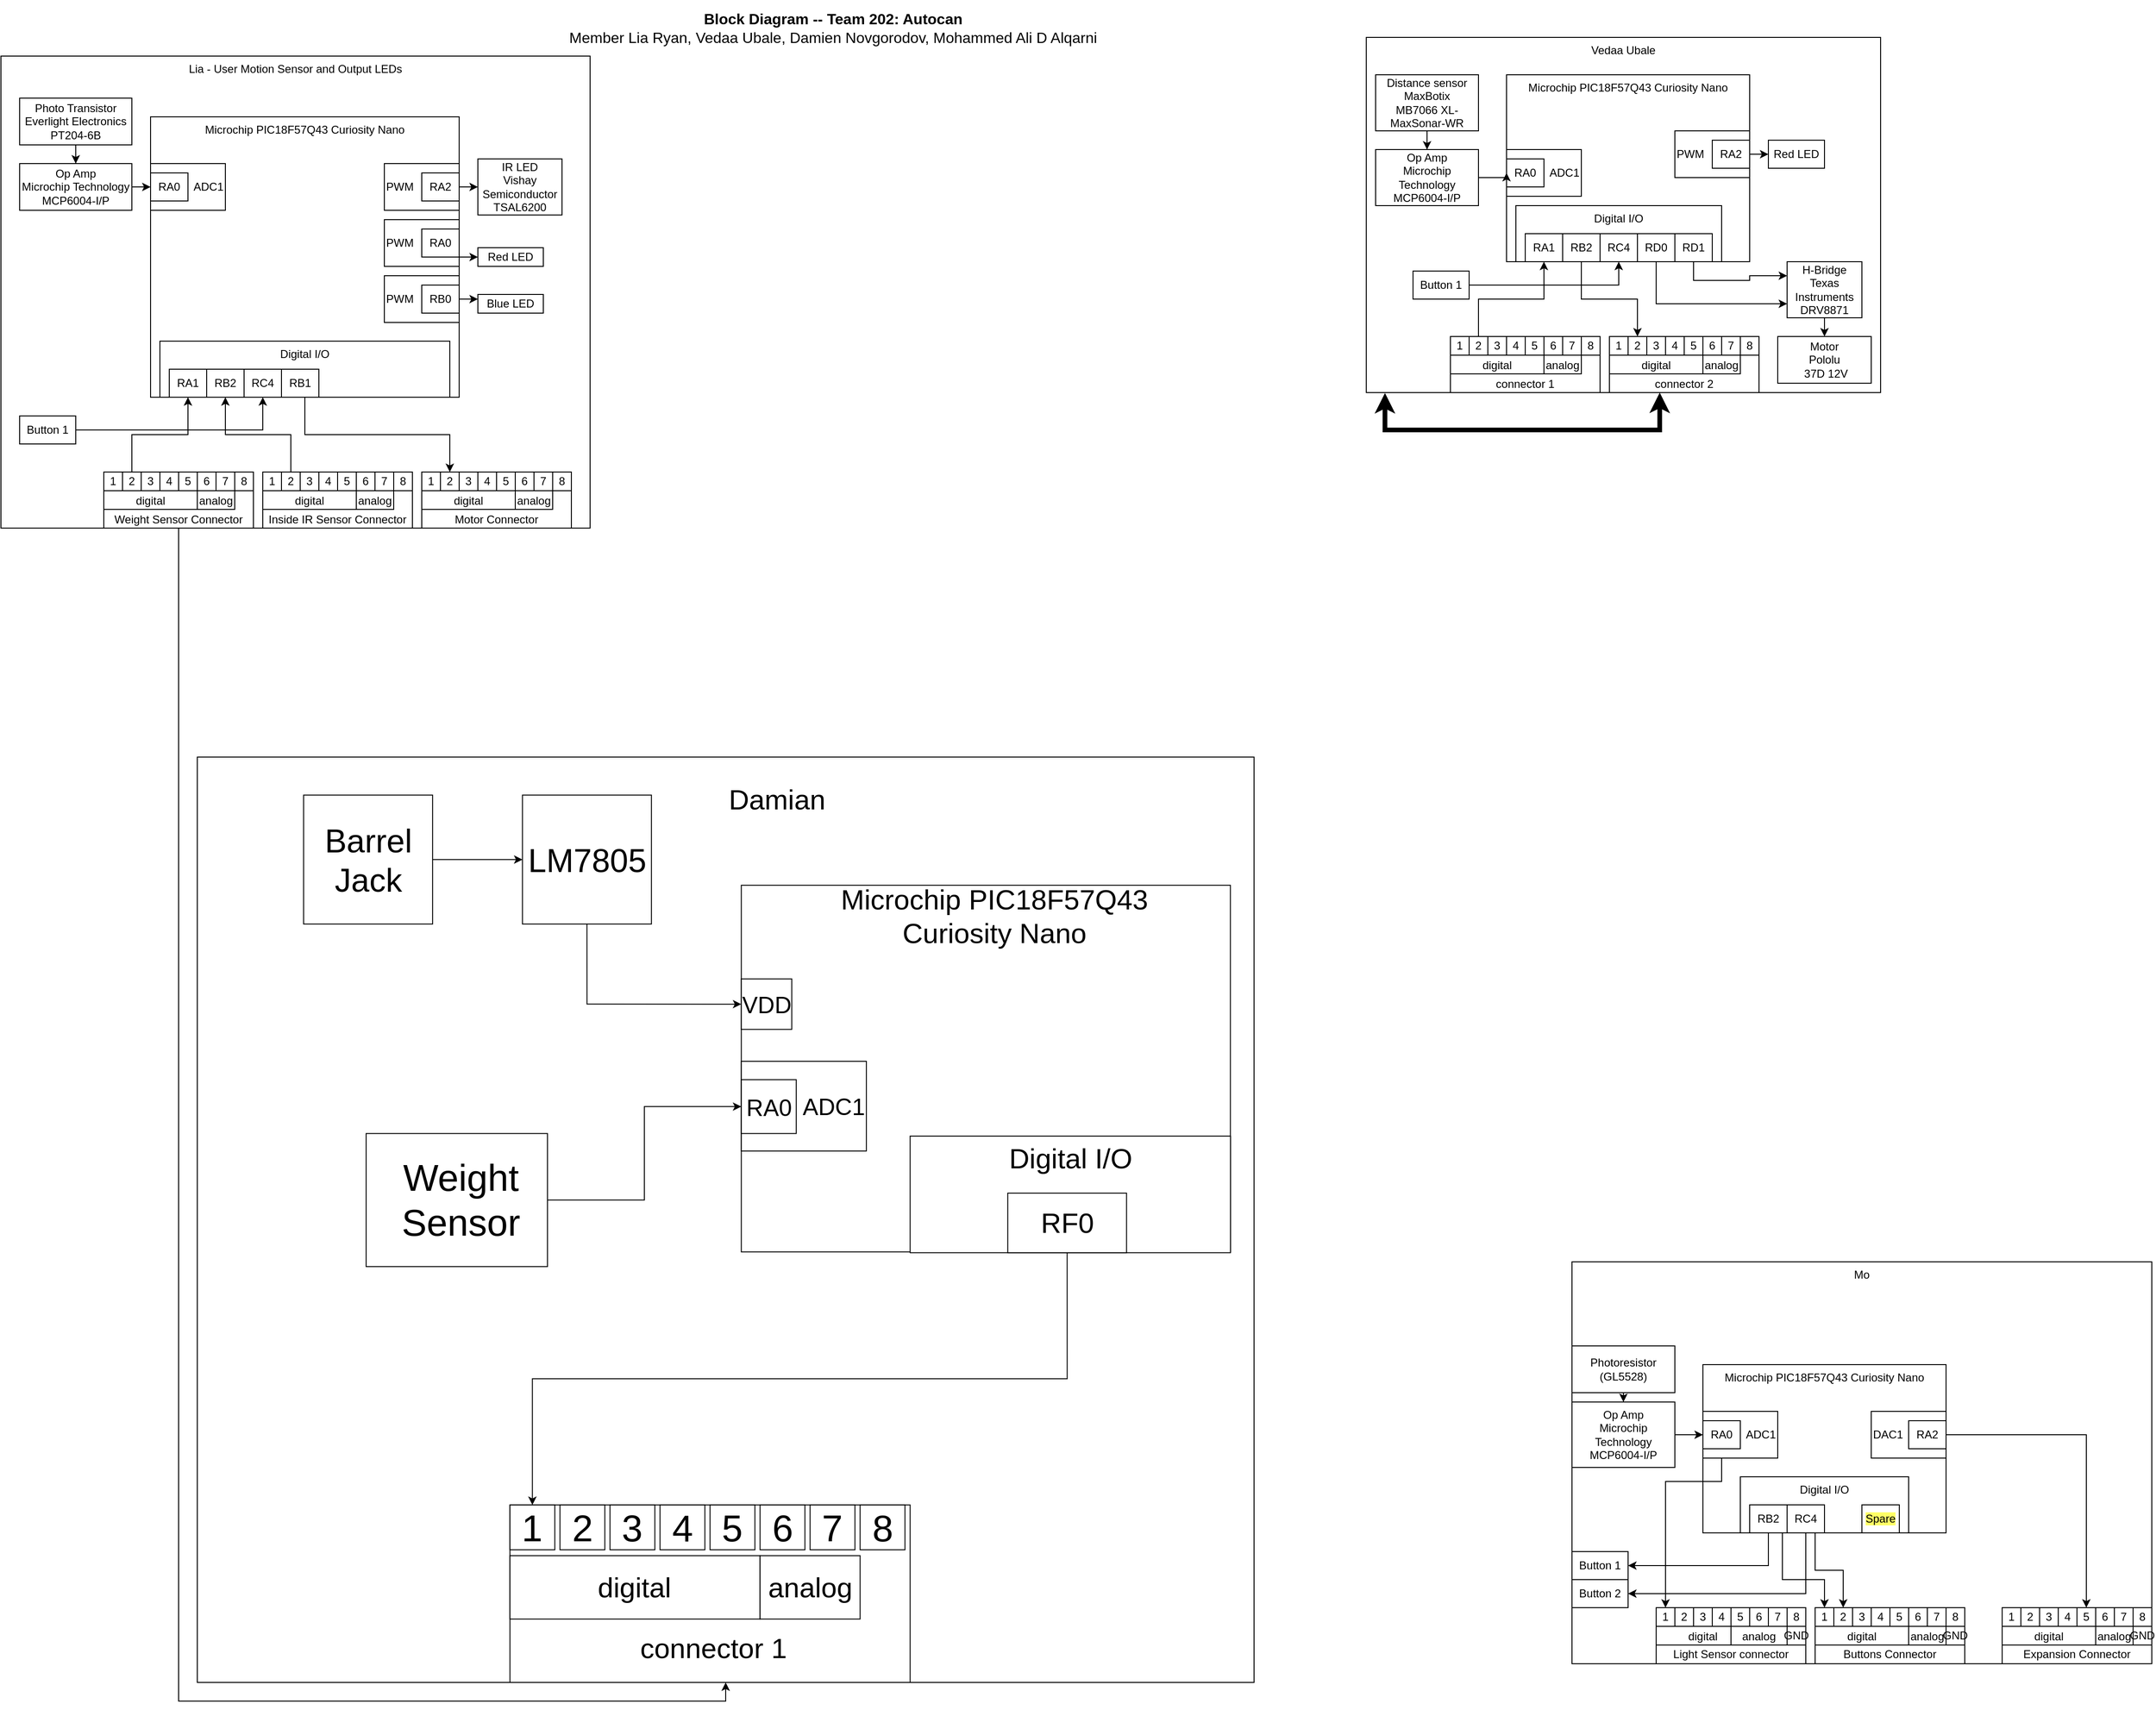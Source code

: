 <mxfile version="28.2.5">
  <diagram name="Page-1" id="D7A3hRXi8sjnXgM3Vncy">
    <mxGraphModel grid="1" page="1" gridSize="10" guides="1" tooltips="1" connect="1" arrows="1" fold="1" pageScale="1" pageWidth="850" pageHeight="1100" math="0" shadow="0">
      <root>
        <mxCell id="0" />
        <mxCell id="1" parent="0" />
        <mxCell id="ZfCj1toXuSuC-5furzQ7-1" style="edgeStyle=orthogonalEdgeStyle;rounded=0;orthogonalLoop=1;jettySize=auto;html=1;strokeWidth=5;endArrow=classic;endFill=1;startArrow=classic;startFill=1;entryX=0.5;entryY=1;entryDx=0;entryDy=0;exitX=0.476;exitY=1.011;exitDx=0;exitDy=0;exitPerimeter=0;" edge="1" parent="1">
          <mxGeometry relative="1" as="geometry">
            <Array as="points">
              <mxPoint x="659.84" y="510" />
              <mxPoint x="953.84" y="510" />
            </Array>
            <mxPoint x="953.84" y="470" as="targetPoint" />
            <mxPoint x="660.0" y="470.44" as="sourcePoint" />
          </mxGeometry>
        </mxCell>
        <mxCell id="EmmmP5cw6zoP9wVPyDhg-17" value="Vedaa Ubale" style="rounded=0;whiteSpace=wrap;html=1;fillColor=none;verticalAlign=top;" vertex="1" parent="1">
          <mxGeometry x="640" y="90" width="550" height="380" as="geometry" />
        </mxCell>
        <mxCell id="EmmmP5cw6zoP9wVPyDhg-18" value="Microchip PIC18F57Q43 Curiosity Nano" style="rounded=0;whiteSpace=wrap;html=1;verticalAlign=top;fillColor=none;movable=1;resizable=1;rotatable=1;deletable=1;editable=1;locked=0;connectable=1;" vertex="1" parent="1">
          <mxGeometry x="790" y="130" width="260" height="200" as="geometry" />
        </mxCell>
        <mxCell id="EmmmP5cw6zoP9wVPyDhg-32" style="edgeStyle=orthogonalEdgeStyle;rounded=0;orthogonalLoop=1;jettySize=auto;html=1;entryX=0.5;entryY=0;entryDx=0;entryDy=0;exitX=0.5;exitY=1;exitDx=0;exitDy=0;" edge="1" parent="1" source="EmmmP5cw6zoP9wVPyDhg-45" target="EmmmP5cw6zoP9wVPyDhg-185">
          <mxGeometry relative="1" as="geometry">
            <mxPoint x="930" y="430" as="targetPoint" />
          </mxGeometry>
        </mxCell>
        <mxCell id="EmmmP5cw6zoP9wVPyDhg-42" style="edgeStyle=orthogonalEdgeStyle;rounded=0;orthogonalLoop=1;jettySize=auto;html=1;exitX=0.5;exitY=0;exitDx=0;exitDy=0;entryX=0.5;entryY=1;entryDx=0;entryDy=0;" edge="1" parent="1" source="EmmmP5cw6zoP9wVPyDhg-173" target="EmmmP5cw6zoP9wVPyDhg-44">
          <mxGeometry relative="1" as="geometry">
            <mxPoint x="760" y="430" as="sourcePoint" />
          </mxGeometry>
        </mxCell>
        <mxCell id="EmmmP5cw6zoP9wVPyDhg-46" style="edgeStyle=orthogonalEdgeStyle;rounded=0;orthogonalLoop=1;jettySize=auto;html=1;exitX=1;exitY=0.5;exitDx=0;exitDy=0;entryX=0.5;entryY=1;entryDx=0;entryDy=0;" edge="1" parent="1" source="EmmmP5cw6zoP9wVPyDhg-47" target="EmmmP5cw6zoP9wVPyDhg-48">
          <mxGeometry relative="1" as="geometry" />
        </mxCell>
        <mxCell id="EmmmP5cw6zoP9wVPyDhg-47" value="Button 1" style="rounded=0;whiteSpace=wrap;html=1;" vertex="1" parent="1">
          <mxGeometry x="690" y="340" width="60" height="30" as="geometry" />
        </mxCell>
        <mxCell id="EmmmP5cw6zoP9wVPyDhg-64" style="edgeStyle=orthogonalEdgeStyle;rounded=0;orthogonalLoop=1;jettySize=auto;html=1;exitX=0.5;exitY=1;exitDx=0;exitDy=0;entryX=0;entryY=0.75;entryDx=0;entryDy=0;" edge="1" parent="1" source="EmmmP5cw6zoP9wVPyDhg-58" target="EmmmP5cw6zoP9wVPyDhg-60">
          <mxGeometry relative="1" as="geometry" />
        </mxCell>
        <mxCell id="EmmmP5cw6zoP9wVPyDhg-65" style="edgeStyle=orthogonalEdgeStyle;rounded=0;orthogonalLoop=1;jettySize=auto;html=1;exitX=0.5;exitY=1;exitDx=0;exitDy=0;entryX=0;entryY=0.25;entryDx=0;entryDy=0;" edge="1" parent="1" source="EmmmP5cw6zoP9wVPyDhg-59" target="EmmmP5cw6zoP9wVPyDhg-60">
          <mxGeometry relative="1" as="geometry" />
        </mxCell>
        <mxCell id="EmmmP5cw6zoP9wVPyDhg-60" value="&lt;div&gt;&lt;span&gt;H-Bridge&lt;/span&gt;&lt;/div&gt;&lt;div&gt;Texas Instruments DRV8871&lt;/div&gt;" style="rounded=0;whiteSpace=wrap;html=1;labelBackgroundColor=none;" vertex="1" parent="1">
          <mxGeometry x="1090" y="330" width="80" height="60" as="geometry" />
        </mxCell>
        <mxCell id="EmmmP5cw6zoP9wVPyDhg-61" value="&lt;div&gt;Motor&lt;/div&gt;&lt;div&gt;Pololu&lt;/div&gt;&lt;div&gt;&amp;nbsp;37D 12V&lt;/div&gt;" style="rounded=0;whiteSpace=wrap;html=1;" vertex="1" parent="1">
          <mxGeometry x="1080" y="410" width="100" height="50" as="geometry" />
        </mxCell>
        <mxCell id="EmmmP5cw6zoP9wVPyDhg-62" style="edgeStyle=orthogonalEdgeStyle;rounded=0;orthogonalLoop=1;jettySize=auto;html=1;exitX=0.5;exitY=1;exitDx=0;exitDy=0;entryX=0.5;entryY=0;entryDx=0;entryDy=0;" edge="1" parent="1" source="EmmmP5cw6zoP9wVPyDhg-60" target="EmmmP5cw6zoP9wVPyDhg-61">
          <mxGeometry relative="1" as="geometry" />
        </mxCell>
        <mxCell id="EmmmP5cw6zoP9wVPyDhg-75" value="" style="group" connectable="0" vertex="1" parent="1">
          <mxGeometry x="790" y="210" width="80" height="50" as="geometry" />
        </mxCell>
        <mxCell id="EmmmP5cw6zoP9wVPyDhg-76" value="ADC1" style="rounded=0;whiteSpace=wrap;html=1;align=right;" vertex="1" parent="EmmmP5cw6zoP9wVPyDhg-75">
          <mxGeometry width="80" height="50" as="geometry" />
        </mxCell>
        <mxCell id="EmmmP5cw6zoP9wVPyDhg-77" value="RA0" style="rounded=0;whiteSpace=wrap;html=1;" vertex="1" parent="EmmmP5cw6zoP9wVPyDhg-75">
          <mxGeometry y="10" width="40" height="30" as="geometry" />
        </mxCell>
        <mxCell id="EmmmP5cw6zoP9wVPyDhg-78" value="" style="group" connectable="0" vertex="1" parent="1">
          <mxGeometry x="800" y="270" width="220" height="60" as="geometry" />
        </mxCell>
        <mxCell id="EmmmP5cw6zoP9wVPyDhg-19" value="Digital I/O" style="rounded=0;whiteSpace=wrap;html=1;fillColor=none;verticalAlign=top;" vertex="1" parent="EmmmP5cw6zoP9wVPyDhg-78">
          <mxGeometry width="220" height="60" as="geometry" />
        </mxCell>
        <mxCell id="EmmmP5cw6zoP9wVPyDhg-44" value="RA1" style="rounded=0;whiteSpace=wrap;html=1;" vertex="1" parent="EmmmP5cw6zoP9wVPyDhg-78">
          <mxGeometry x="10" y="30" width="40" height="30" as="geometry" />
        </mxCell>
        <mxCell id="EmmmP5cw6zoP9wVPyDhg-45" value="&lt;div&gt;RB2&lt;/div&gt;" style="rounded=0;whiteSpace=wrap;html=1;" vertex="1" parent="EmmmP5cw6zoP9wVPyDhg-78">
          <mxGeometry x="50" y="30" width="40" height="30" as="geometry" />
        </mxCell>
        <mxCell id="EmmmP5cw6zoP9wVPyDhg-48" value="RC4" style="rounded=0;whiteSpace=wrap;html=1;" vertex="1" parent="EmmmP5cw6zoP9wVPyDhg-78">
          <mxGeometry x="90" y="30" width="40" height="30" as="geometry" />
        </mxCell>
        <mxCell id="EmmmP5cw6zoP9wVPyDhg-58" value="RD0" style="rounded=0;whiteSpace=wrap;html=1;" vertex="1" parent="EmmmP5cw6zoP9wVPyDhg-78">
          <mxGeometry x="130" y="30" width="40" height="30" as="geometry" />
        </mxCell>
        <mxCell id="EmmmP5cw6zoP9wVPyDhg-59" value="RD1" style="rounded=0;whiteSpace=wrap;html=1;" vertex="1" parent="EmmmP5cw6zoP9wVPyDhg-78">
          <mxGeometry x="170" y="30" width="40" height="30" as="geometry" />
        </mxCell>
        <mxCell id="EmmmP5cw6zoP9wVPyDhg-82" value="PWM" style="rounded=0;whiteSpace=wrap;html=1;align=left;" vertex="1" parent="1">
          <mxGeometry x="970" y="190" width="80" height="50" as="geometry" />
        </mxCell>
        <mxCell id="EmmmP5cw6zoP9wVPyDhg-85" style="edgeStyle=orthogonalEdgeStyle;rounded=0;orthogonalLoop=1;jettySize=auto;html=1;exitX=1;exitY=0.5;exitDx=0;exitDy=0;entryX=0;entryY=0.5;entryDx=0;entryDy=0;" edge="1" parent="1" source="EmmmP5cw6zoP9wVPyDhg-83" target="EmmmP5cw6zoP9wVPyDhg-84">
          <mxGeometry relative="1" as="geometry" />
        </mxCell>
        <mxCell id="EmmmP5cw6zoP9wVPyDhg-83" value="&lt;div&gt;RA2&lt;/div&gt;" style="rounded=0;whiteSpace=wrap;html=1;" vertex="1" parent="1">
          <mxGeometry x="1010" y="200" width="40" height="30" as="geometry" />
        </mxCell>
        <mxCell id="EmmmP5cw6zoP9wVPyDhg-84" value="&lt;div&gt;Red LED&lt;/div&gt;" style="rounded=0;whiteSpace=wrap;html=1;" vertex="1" parent="1">
          <mxGeometry x="1070" y="200" width="60" height="30" as="geometry" />
        </mxCell>
        <mxCell id="EmmmP5cw6zoP9wVPyDhg-139" style="edgeStyle=orthogonalEdgeStyle;rounded=0;orthogonalLoop=1;jettySize=auto;html=1;entryX=0.5;entryY=0;entryDx=0;entryDy=0;" edge="1" parent="1" source="EmmmP5cw6zoP9wVPyDhg-140" target="EmmmP5cw6zoP9wVPyDhg-141">
          <mxGeometry relative="1" as="geometry" />
        </mxCell>
        <mxCell id="EmmmP5cw6zoP9wVPyDhg-140" value="&lt;div&gt;Distance sensor&lt;/div&gt;&lt;div&gt;MaxBotix&lt;/div&gt;&lt;div&gt;&lt;span style=&quot;background-color: transparent; color: light-dark(rgb(0, 0, 0), rgb(255, 255, 255));&quot;&gt;MB7066 XL-MaxSonar-WR&lt;/span&gt;&lt;/div&gt;" style="rounded=0;whiteSpace=wrap;html=1;" vertex="1" parent="1">
          <mxGeometry x="650" y="130" width="110" height="60" as="geometry" />
        </mxCell>
        <mxCell id="EmmmP5cw6zoP9wVPyDhg-142" style="edgeStyle=orthogonalEdgeStyle;rounded=0;orthogonalLoop=1;jettySize=auto;html=1;exitX=1;exitY=0.5;exitDx=0;exitDy=0;entryX=0;entryY=0.5;entryDx=0;entryDy=0;" edge="1" parent="1" source="EmmmP5cw6zoP9wVPyDhg-141" target="EmmmP5cw6zoP9wVPyDhg-77">
          <mxGeometry relative="1" as="geometry" />
        </mxCell>
        <mxCell id="EmmmP5cw6zoP9wVPyDhg-141" value="&lt;div&gt;Op Amp&lt;/div&gt;&lt;div&gt;&lt;div&gt;Microchip Technology&lt;/div&gt;&lt;div&gt;MCP6004-I/P&lt;/div&gt;&lt;/div&gt;" style="rounded=0;whiteSpace=wrap;html=1;" vertex="1" parent="1">
          <mxGeometry x="650" y="210" width="110" height="60" as="geometry" />
        </mxCell>
        <mxCell id="EmmmP5cw6zoP9wVPyDhg-168" value="" style="group" connectable="0" vertex="1" parent="1">
          <mxGeometry x="730" y="410" width="160" height="60" as="geometry" />
        </mxCell>
        <mxCell id="EmmmP5cw6zoP9wVPyDhg-169" value="connector 1" style="rounded=0;whiteSpace=wrap;html=1;verticalAlign=bottom;" vertex="1" parent="EmmmP5cw6zoP9wVPyDhg-168">
          <mxGeometry width="160" height="60" as="geometry" />
        </mxCell>
        <mxCell id="EmmmP5cw6zoP9wVPyDhg-170" value="digital" style="rounded=0;whiteSpace=wrap;html=1;verticalAlign=bottom;" vertex="1" parent="EmmmP5cw6zoP9wVPyDhg-168">
          <mxGeometry y="20" width="100" height="20" as="geometry" />
        </mxCell>
        <mxCell id="EmmmP5cw6zoP9wVPyDhg-171" value="analog" style="rounded=0;whiteSpace=wrap;html=1;verticalAlign=bottom;" vertex="1" parent="EmmmP5cw6zoP9wVPyDhg-168">
          <mxGeometry x="100" y="20" width="40" height="20" as="geometry" />
        </mxCell>
        <mxCell id="EmmmP5cw6zoP9wVPyDhg-172" value="1" style="rounded=0;whiteSpace=wrap;html=1;" vertex="1" parent="EmmmP5cw6zoP9wVPyDhg-168">
          <mxGeometry width="20" height="20" as="geometry" />
        </mxCell>
        <mxCell id="EmmmP5cw6zoP9wVPyDhg-173" value="2" style="rounded=0;whiteSpace=wrap;html=1;" vertex="1" parent="EmmmP5cw6zoP9wVPyDhg-168">
          <mxGeometry x="20" width="20" height="20" as="geometry" />
        </mxCell>
        <mxCell id="EmmmP5cw6zoP9wVPyDhg-174" value="3" style="rounded=0;whiteSpace=wrap;html=1;" vertex="1" parent="EmmmP5cw6zoP9wVPyDhg-168">
          <mxGeometry x="40" width="20" height="20" as="geometry" />
        </mxCell>
        <mxCell id="EmmmP5cw6zoP9wVPyDhg-175" value="4" style="rounded=0;whiteSpace=wrap;html=1;" vertex="1" parent="EmmmP5cw6zoP9wVPyDhg-168">
          <mxGeometry x="60" width="20" height="20" as="geometry" />
        </mxCell>
        <mxCell id="EmmmP5cw6zoP9wVPyDhg-176" value="5" style="rounded=0;whiteSpace=wrap;html=1;" vertex="1" parent="EmmmP5cw6zoP9wVPyDhg-168">
          <mxGeometry x="80" width="20" height="20" as="geometry" />
        </mxCell>
        <mxCell id="EmmmP5cw6zoP9wVPyDhg-177" value="6" style="rounded=0;whiteSpace=wrap;html=1;" vertex="1" parent="EmmmP5cw6zoP9wVPyDhg-168">
          <mxGeometry x="100" width="20" height="20" as="geometry" />
        </mxCell>
        <mxCell id="EmmmP5cw6zoP9wVPyDhg-178" value="7" style="rounded=0;whiteSpace=wrap;html=1;" vertex="1" parent="EmmmP5cw6zoP9wVPyDhg-168">
          <mxGeometry x="120" width="20" height="20" as="geometry" />
        </mxCell>
        <mxCell id="EmmmP5cw6zoP9wVPyDhg-179" value="8" style="rounded=0;whiteSpace=wrap;html=1;" vertex="1" parent="EmmmP5cw6zoP9wVPyDhg-168">
          <mxGeometry x="140" width="20" height="20" as="geometry" />
        </mxCell>
        <mxCell id="EmmmP5cw6zoP9wVPyDhg-180" value="" style="group" connectable="0" vertex="1" parent="1">
          <mxGeometry x="900" y="410" width="160" height="60" as="geometry" />
        </mxCell>
        <mxCell id="EmmmP5cw6zoP9wVPyDhg-181" value="connector 2" style="rounded=0;whiteSpace=wrap;html=1;verticalAlign=bottom;" vertex="1" parent="EmmmP5cw6zoP9wVPyDhg-180">
          <mxGeometry width="160" height="60" as="geometry" />
        </mxCell>
        <mxCell id="EmmmP5cw6zoP9wVPyDhg-182" value="digital" style="rounded=0;whiteSpace=wrap;html=1;verticalAlign=bottom;" vertex="1" parent="EmmmP5cw6zoP9wVPyDhg-180">
          <mxGeometry y="20" width="100" height="20" as="geometry" />
        </mxCell>
        <mxCell id="EmmmP5cw6zoP9wVPyDhg-183" value="analog" style="rounded=0;whiteSpace=wrap;html=1;verticalAlign=bottom;" vertex="1" parent="EmmmP5cw6zoP9wVPyDhg-180">
          <mxGeometry x="100" y="20" width="40" height="20" as="geometry" />
        </mxCell>
        <mxCell id="EmmmP5cw6zoP9wVPyDhg-184" value="1" style="rounded=0;whiteSpace=wrap;html=1;" vertex="1" parent="EmmmP5cw6zoP9wVPyDhg-180">
          <mxGeometry width="20" height="20" as="geometry" />
        </mxCell>
        <mxCell id="EmmmP5cw6zoP9wVPyDhg-185" value="2" style="rounded=0;whiteSpace=wrap;html=1;" vertex="1" parent="EmmmP5cw6zoP9wVPyDhg-180">
          <mxGeometry x="20" width="20" height="20" as="geometry" />
        </mxCell>
        <mxCell id="EmmmP5cw6zoP9wVPyDhg-186" value="3" style="rounded=0;whiteSpace=wrap;html=1;" vertex="1" parent="EmmmP5cw6zoP9wVPyDhg-180">
          <mxGeometry x="40" width="20" height="20" as="geometry" />
        </mxCell>
        <mxCell id="EmmmP5cw6zoP9wVPyDhg-187" value="4" style="rounded=0;whiteSpace=wrap;html=1;" vertex="1" parent="EmmmP5cw6zoP9wVPyDhg-180">
          <mxGeometry x="60" width="20" height="20" as="geometry" />
        </mxCell>
        <mxCell id="EmmmP5cw6zoP9wVPyDhg-188" value="5" style="rounded=0;whiteSpace=wrap;html=1;" vertex="1" parent="EmmmP5cw6zoP9wVPyDhg-180">
          <mxGeometry x="80" width="20" height="20" as="geometry" />
        </mxCell>
        <mxCell id="EmmmP5cw6zoP9wVPyDhg-189" value="6" style="rounded=0;whiteSpace=wrap;html=1;" vertex="1" parent="EmmmP5cw6zoP9wVPyDhg-180">
          <mxGeometry x="100" width="20" height="20" as="geometry" />
        </mxCell>
        <mxCell id="EmmmP5cw6zoP9wVPyDhg-190" value="7" style="rounded=0;whiteSpace=wrap;html=1;" vertex="1" parent="EmmmP5cw6zoP9wVPyDhg-180">
          <mxGeometry x="120" width="20" height="20" as="geometry" />
        </mxCell>
        <mxCell id="EmmmP5cw6zoP9wVPyDhg-191" value="8" style="rounded=0;whiteSpace=wrap;html=1;" vertex="1" parent="EmmmP5cw6zoP9wVPyDhg-180">
          <mxGeometry x="140" width="20" height="20" as="geometry" />
        </mxCell>
        <mxCell id="UaHAsReIl7Xdw6n602xb-1" value="&lt;div style=&quot;font-size: 16px&quot;&gt;&lt;b style=&quot;font-size: 16px&quot;&gt;Block Diagram -- Team 202: Autocan&lt;/b&gt;&lt;/div&gt;&lt;div style=&quot;font-size: 16px&quot;&gt;Member Lia Ryan, Vedaa Ubale, Damien Novgorodov, Mohammed Ali D Alqarni&lt;/div&gt;" style="text;html=1;strokeColor=none;fillColor=none;align=center;verticalAlign=middle;whiteSpace=wrap;rounded=0;fontSize=16;" vertex="1" parent="1">
          <mxGeometry x="-260" y="50" width="660" height="60" as="geometry" />
        </mxCell>
        <mxCell id="VtUgZ8RMURYfYbp3t8Ui-1" value="Lia - User Motion Sensor and Output LEDs" style="rounded=0;whiteSpace=wrap;html=1;fillColor=none;verticalAlign=top;" vertex="1" parent="1">
          <mxGeometry x="-820" y="110" width="630" height="505" as="geometry" />
        </mxCell>
        <mxCell id="VtUgZ8RMURYfYbp3t8Ui-2" value="Microchip PIC18F57Q43 Curiosity Nano" style="rounded=0;whiteSpace=wrap;html=1;verticalAlign=top;fillColor=none;movable=1;resizable=1;rotatable=1;deletable=1;editable=1;locked=0;connectable=1;" vertex="1" parent="1">
          <mxGeometry x="-660" y="175" width="330" height="300" as="geometry" />
        </mxCell>
        <mxCell id="VtUgZ8RMURYfYbp3t8Ui-3" style="edgeStyle=orthogonalEdgeStyle;rounded=0;orthogonalLoop=1;jettySize=auto;html=1;exitX=0.5;exitY=1;exitDx=0;exitDy=0;entryX=0.5;entryY=0;entryDx=0;entryDy=0;" edge="1" parent="1" source="VtUgZ8RMURYfYbp3t8Ui-4" target="VtUgZ8RMURYfYbp3t8Ui-55">
          <mxGeometry relative="1" as="geometry" />
        </mxCell>
        <mxCell id="VtUgZ8RMURYfYbp3t8Ui-4" value="Digital I/O" style="rounded=0;whiteSpace=wrap;html=1;fillColor=none;verticalAlign=top;" vertex="1" parent="1">
          <mxGeometry x="-650" y="415" width="310" height="60" as="geometry" />
        </mxCell>
        <mxCell id="VtUgZ8RMURYfYbp3t8Ui-5" style="edgeStyle=orthogonalEdgeStyle;rounded=0;orthogonalLoop=1;jettySize=auto;html=1;entryX=0;entryY=0.5;entryDx=0;entryDy=0;startArrow=none;startFill=0;exitX=1;exitY=0.5;exitDx=0;exitDy=0;" edge="1" parent="1" source="VtUgZ8RMURYfYbp3t8Ui-19" target="VtUgZ8RMURYfYbp3t8Ui-7">
          <mxGeometry relative="1" as="geometry">
            <mxPoint x="-660" y="285" as="targetPoint" />
            <mxPoint x="-680" y="250" as="sourcePoint" />
          </mxGeometry>
        </mxCell>
        <mxCell id="VtUgZ8RMURYfYbp3t8Ui-6" style="edgeStyle=orthogonalEdgeStyle;rounded=0;orthogonalLoop=1;jettySize=auto;html=1;exitX=0.5;exitY=0;exitDx=0;exitDy=0;entryX=0.5;entryY=1;entryDx=0;entryDy=0;" edge="1" parent="1" source="VtUgZ8RMURYfYbp3t8Ui-25" target="VtUgZ8RMURYfYbp3t8Ui-8">
          <mxGeometry relative="1" as="geometry">
            <mxPoint x="-690" y="525" as="sourcePoint" />
          </mxGeometry>
        </mxCell>
        <mxCell id="VtUgZ8RMURYfYbp3t8Ui-7" value="ADC1" style="rounded=0;whiteSpace=wrap;html=1;align=right;" vertex="1" parent="1">
          <mxGeometry x="-660" y="225" width="80" height="50" as="geometry" />
        </mxCell>
        <mxCell id="VtUgZ8RMURYfYbp3t8Ui-8" value="RA1" style="rounded=0;whiteSpace=wrap;html=1;" vertex="1" parent="1">
          <mxGeometry x="-640" y="445" width="40" height="30" as="geometry" />
        </mxCell>
        <mxCell id="VtUgZ8RMURYfYbp3t8Ui-9" value="&lt;div&gt;RB2&lt;/div&gt;" style="rounded=0;whiteSpace=wrap;html=1;" vertex="1" parent="1">
          <mxGeometry x="-600" y="445" width="40" height="30" as="geometry" />
        </mxCell>
        <mxCell id="VtUgZ8RMURYfYbp3t8Ui-10" style="edgeStyle=orthogonalEdgeStyle;rounded=0;orthogonalLoop=1;jettySize=auto;html=1;exitX=1;exitY=0.5;exitDx=0;exitDy=0;entryX=0.5;entryY=1;entryDx=0;entryDy=0;" edge="1" parent="1" source="VtUgZ8RMURYfYbp3t8Ui-11" target="VtUgZ8RMURYfYbp3t8Ui-12">
          <mxGeometry relative="1" as="geometry" />
        </mxCell>
        <mxCell id="VtUgZ8RMURYfYbp3t8Ui-11" value="Button 1" style="rounded=0;whiteSpace=wrap;html=1;" vertex="1" parent="1">
          <mxGeometry x="-800" y="495" width="60" height="30" as="geometry" />
        </mxCell>
        <mxCell id="VtUgZ8RMURYfYbp3t8Ui-12" value="RC4" style="rounded=0;whiteSpace=wrap;html=1;" vertex="1" parent="1">
          <mxGeometry x="-560" y="445" width="40" height="30" as="geometry" />
        </mxCell>
        <mxCell id="VtUgZ8RMURYfYbp3t8Ui-13" value="RB1" style="rounded=0;whiteSpace=wrap;html=1;labelBackgroundColor=none;" vertex="1" parent="1">
          <mxGeometry x="-520" y="445" width="40" height="30" as="geometry" />
        </mxCell>
        <mxCell id="VtUgZ8RMURYfYbp3t8Ui-14" value="RA0" style="rounded=0;whiteSpace=wrap;html=1;" vertex="1" parent="1">
          <mxGeometry x="-660" y="235" width="40" height="30" as="geometry" />
        </mxCell>
        <mxCell id="VtUgZ8RMURYfYbp3t8Ui-15" value="PWM" style="rounded=0;whiteSpace=wrap;html=1;align=left;" vertex="1" parent="1">
          <mxGeometry x="-410" y="225" width="80" height="50" as="geometry" />
        </mxCell>
        <mxCell id="VtUgZ8RMURYfYbp3t8Ui-16" value="&lt;div&gt;RA2&lt;/div&gt;" style="rounded=0;whiteSpace=wrap;html=1;" vertex="1" parent="1">
          <mxGeometry x="-370" y="235" width="40" height="30" as="geometry" />
        </mxCell>
        <mxCell id="VtUgZ8RMURYfYbp3t8Ui-17" style="edgeStyle=orthogonalEdgeStyle;rounded=0;orthogonalLoop=1;jettySize=auto;html=1;entryX=0.5;entryY=0;entryDx=0;entryDy=0;" edge="1" parent="1" source="VtUgZ8RMURYfYbp3t8Ui-18" target="VtUgZ8RMURYfYbp3t8Ui-19">
          <mxGeometry relative="1" as="geometry" />
        </mxCell>
        <mxCell id="VtUgZ8RMURYfYbp3t8Ui-18" value="&lt;div&gt;Photo Transistor&lt;/div&gt;&lt;div&gt;&lt;div&gt;Everlight Electronics&lt;/div&gt;&lt;div&gt;PT204-6B&lt;/div&gt;&lt;/div&gt;" style="rounded=0;whiteSpace=wrap;html=1;" vertex="1" parent="1">
          <mxGeometry x="-800" y="155" width="120" height="50" as="geometry" />
        </mxCell>
        <mxCell id="VtUgZ8RMURYfYbp3t8Ui-19" value="&lt;div&gt;Op Amp&lt;/div&gt;&lt;div&gt;&lt;div&gt;Microchip Technology&lt;/div&gt;&lt;div&gt;MCP6004-I/P&lt;/div&gt;&lt;/div&gt;" style="rounded=0;whiteSpace=wrap;html=1;" vertex="1" parent="1">
          <mxGeometry x="-800" y="225" width="120" height="50" as="geometry" />
        </mxCell>
        <mxCell id="VtUgZ8RMURYfYbp3t8Ui-20" value="" style="group" connectable="0" vertex="1" parent="1">
          <mxGeometry x="-710" y="555" width="160" height="60" as="geometry" />
        </mxCell>
        <mxCell id="VtUgZ8RMURYfYbp3t8Ui-21" value="Weight Sensor Connector" style="rounded=0;whiteSpace=wrap;html=1;verticalAlign=bottom;" vertex="1" parent="VtUgZ8RMURYfYbp3t8Ui-20">
          <mxGeometry width="160" height="60" as="geometry" />
        </mxCell>
        <mxCell id="VtUgZ8RMURYfYbp3t8Ui-22" value="digital" style="rounded=0;whiteSpace=wrap;html=1;verticalAlign=bottom;" vertex="1" parent="VtUgZ8RMURYfYbp3t8Ui-20">
          <mxGeometry y="20" width="100" height="20" as="geometry" />
        </mxCell>
        <mxCell id="VtUgZ8RMURYfYbp3t8Ui-23" value="analog" style="rounded=0;whiteSpace=wrap;html=1;verticalAlign=bottom;" vertex="1" parent="VtUgZ8RMURYfYbp3t8Ui-20">
          <mxGeometry x="100" y="20" width="40" height="20" as="geometry" />
        </mxCell>
        <mxCell id="VtUgZ8RMURYfYbp3t8Ui-24" value="1" style="rounded=0;whiteSpace=wrap;html=1;" vertex="1" parent="VtUgZ8RMURYfYbp3t8Ui-20">
          <mxGeometry width="20" height="20" as="geometry" />
        </mxCell>
        <mxCell id="VtUgZ8RMURYfYbp3t8Ui-25" value="2" style="rounded=0;whiteSpace=wrap;html=1;" vertex="1" parent="VtUgZ8RMURYfYbp3t8Ui-20">
          <mxGeometry x="20" width="20" height="20" as="geometry" />
        </mxCell>
        <mxCell id="VtUgZ8RMURYfYbp3t8Ui-26" value="3" style="rounded=0;whiteSpace=wrap;html=1;" vertex="1" parent="VtUgZ8RMURYfYbp3t8Ui-20">
          <mxGeometry x="40" width="20" height="20" as="geometry" />
        </mxCell>
        <mxCell id="VtUgZ8RMURYfYbp3t8Ui-27" value="4" style="rounded=0;whiteSpace=wrap;html=1;" vertex="1" parent="VtUgZ8RMURYfYbp3t8Ui-20">
          <mxGeometry x="60" width="20" height="20" as="geometry" />
        </mxCell>
        <mxCell id="VtUgZ8RMURYfYbp3t8Ui-28" value="5" style="rounded=0;whiteSpace=wrap;html=1;" vertex="1" parent="VtUgZ8RMURYfYbp3t8Ui-20">
          <mxGeometry x="80" width="20" height="20" as="geometry" />
        </mxCell>
        <mxCell id="VtUgZ8RMURYfYbp3t8Ui-29" value="6" style="rounded=0;whiteSpace=wrap;html=1;" vertex="1" parent="VtUgZ8RMURYfYbp3t8Ui-20">
          <mxGeometry x="100" width="20" height="20" as="geometry" />
        </mxCell>
        <mxCell id="VtUgZ8RMURYfYbp3t8Ui-30" value="7" style="rounded=0;whiteSpace=wrap;html=1;" vertex="1" parent="VtUgZ8RMURYfYbp3t8Ui-20">
          <mxGeometry x="120" width="20" height="20" as="geometry" />
        </mxCell>
        <mxCell id="VtUgZ8RMURYfYbp3t8Ui-31" value="8" style="rounded=0;whiteSpace=wrap;html=1;" vertex="1" parent="VtUgZ8RMURYfYbp3t8Ui-20">
          <mxGeometry x="140" width="20" height="20" as="geometry" />
        </mxCell>
        <mxCell id="VtUgZ8RMURYfYbp3t8Ui-32" value="" style="group" connectable="0" vertex="1" parent="1">
          <mxGeometry x="-540" y="555" width="160" height="60" as="geometry" />
        </mxCell>
        <mxCell id="VtUgZ8RMURYfYbp3t8Ui-33" value="Inside IR Sensor Connector" style="rounded=0;whiteSpace=wrap;html=1;verticalAlign=bottom;" vertex="1" parent="VtUgZ8RMURYfYbp3t8Ui-32">
          <mxGeometry width="160" height="60" as="geometry" />
        </mxCell>
        <mxCell id="VtUgZ8RMURYfYbp3t8Ui-34" value="digital" style="rounded=0;whiteSpace=wrap;html=1;verticalAlign=bottom;" vertex="1" parent="VtUgZ8RMURYfYbp3t8Ui-32">
          <mxGeometry y="20" width="100" height="20" as="geometry" />
        </mxCell>
        <mxCell id="VtUgZ8RMURYfYbp3t8Ui-35" value="analog" style="rounded=0;whiteSpace=wrap;html=1;verticalAlign=bottom;" vertex="1" parent="VtUgZ8RMURYfYbp3t8Ui-32">
          <mxGeometry x="100" y="20" width="40" height="20" as="geometry" />
        </mxCell>
        <mxCell id="VtUgZ8RMURYfYbp3t8Ui-36" value="1" style="rounded=0;whiteSpace=wrap;html=1;" vertex="1" parent="VtUgZ8RMURYfYbp3t8Ui-32">
          <mxGeometry width="20" height="20" as="geometry" />
        </mxCell>
        <mxCell id="VtUgZ8RMURYfYbp3t8Ui-37" value="2" style="rounded=0;whiteSpace=wrap;html=1;" vertex="1" parent="VtUgZ8RMURYfYbp3t8Ui-32">
          <mxGeometry x="20" width="20" height="20" as="geometry" />
        </mxCell>
        <mxCell id="VtUgZ8RMURYfYbp3t8Ui-38" value="3" style="rounded=0;whiteSpace=wrap;html=1;" vertex="1" parent="VtUgZ8RMURYfYbp3t8Ui-32">
          <mxGeometry x="40" width="20" height="20" as="geometry" />
        </mxCell>
        <mxCell id="VtUgZ8RMURYfYbp3t8Ui-39" value="4" style="rounded=0;whiteSpace=wrap;html=1;" vertex="1" parent="VtUgZ8RMURYfYbp3t8Ui-32">
          <mxGeometry x="60" width="20" height="20" as="geometry" />
        </mxCell>
        <mxCell id="VtUgZ8RMURYfYbp3t8Ui-40" value="5" style="rounded=0;whiteSpace=wrap;html=1;" vertex="1" parent="VtUgZ8RMURYfYbp3t8Ui-32">
          <mxGeometry x="80" width="20" height="20" as="geometry" />
        </mxCell>
        <mxCell id="VtUgZ8RMURYfYbp3t8Ui-41" value="6" style="rounded=0;whiteSpace=wrap;html=1;" vertex="1" parent="VtUgZ8RMURYfYbp3t8Ui-32">
          <mxGeometry x="100" width="20" height="20" as="geometry" />
        </mxCell>
        <mxCell id="VtUgZ8RMURYfYbp3t8Ui-42" value="7" style="rounded=0;whiteSpace=wrap;html=1;" vertex="1" parent="VtUgZ8RMURYfYbp3t8Ui-32">
          <mxGeometry x="120" width="20" height="20" as="geometry" />
        </mxCell>
        <mxCell id="VtUgZ8RMURYfYbp3t8Ui-43" value="8" style="rounded=0;whiteSpace=wrap;html=1;" vertex="1" parent="VtUgZ8RMURYfYbp3t8Ui-32">
          <mxGeometry x="140" width="20" height="20" as="geometry" />
        </mxCell>
        <mxCell id="VtUgZ8RMURYfYbp3t8Ui-44" value="&lt;div&gt;IR LED&lt;/div&gt;&lt;div&gt;Vishay Semiconductor&lt;/div&gt;&lt;div&gt;TSAL6200&lt;/div&gt;" style="rounded=0;whiteSpace=wrap;html=1;" vertex="1" parent="1">
          <mxGeometry x="-310" y="220" width="90" height="60" as="geometry" />
        </mxCell>
        <mxCell id="VtUgZ8RMURYfYbp3t8Ui-45" value="" style="endArrow=classic;html=1;rounded=0;exitX=1;exitY=0.5;exitDx=0;exitDy=0;entryX=0;entryY=0.5;entryDx=0;entryDy=0;" edge="1" parent="1" source="VtUgZ8RMURYfYbp3t8Ui-15" target="VtUgZ8RMURYfYbp3t8Ui-44">
          <mxGeometry width="50" height="50" relative="1" as="geometry">
            <mxPoint x="-300" y="625" as="sourcePoint" />
            <mxPoint x="-374" y="247" as="targetPoint" />
          </mxGeometry>
        </mxCell>
        <mxCell id="VtUgZ8RMURYfYbp3t8Ui-46" value="PWM" style="rounded=0;whiteSpace=wrap;html=1;align=left;" vertex="1" parent="1">
          <mxGeometry x="-410" y="285" width="80" height="50" as="geometry" />
        </mxCell>
        <mxCell id="VtUgZ8RMURYfYbp3t8Ui-47" value="RA0" style="rounded=0;whiteSpace=wrap;html=1;" vertex="1" parent="1">
          <mxGeometry x="-370" y="295" width="40" height="30" as="geometry" />
        </mxCell>
        <mxCell id="VtUgZ8RMURYfYbp3t8Ui-48" value="&lt;div&gt;Red LED&lt;/div&gt;" style="rounded=0;whiteSpace=wrap;html=1;" vertex="1" parent="1">
          <mxGeometry x="-310" y="315" width="70" height="20" as="geometry" />
        </mxCell>
        <mxCell id="VtUgZ8RMURYfYbp3t8Ui-49" value="" style="endArrow=classic;html=1;rounded=0;entryX=0;entryY=0.5;entryDx=0;entryDy=0;exitX=1;exitY=1;exitDx=0;exitDy=0;" edge="1" parent="1" source="VtUgZ8RMURYfYbp3t8Ui-47" target="VtUgZ8RMURYfYbp3t8Ui-48">
          <mxGeometry width="50" height="50" relative="1" as="geometry">
            <mxPoint x="-350" y="325" as="sourcePoint" />
            <mxPoint x="-374" y="322" as="targetPoint" />
          </mxGeometry>
        </mxCell>
        <mxCell id="VtUgZ8RMURYfYbp3t8Ui-50" value="" style="group" connectable="0" vertex="1" parent="1">
          <mxGeometry x="-370" y="555" width="160" height="60" as="geometry" />
        </mxCell>
        <mxCell id="VtUgZ8RMURYfYbp3t8Ui-51" value="Motor Connector" style="rounded=0;whiteSpace=wrap;html=1;verticalAlign=bottom;" vertex="1" parent="VtUgZ8RMURYfYbp3t8Ui-50">
          <mxGeometry width="160" height="60" as="geometry" />
        </mxCell>
        <mxCell id="VtUgZ8RMURYfYbp3t8Ui-52" value="digital" style="rounded=0;whiteSpace=wrap;html=1;verticalAlign=bottom;" vertex="1" parent="VtUgZ8RMURYfYbp3t8Ui-50">
          <mxGeometry y="20" width="100" height="20" as="geometry" />
        </mxCell>
        <mxCell id="VtUgZ8RMURYfYbp3t8Ui-53" value="analog" style="rounded=0;whiteSpace=wrap;html=1;verticalAlign=bottom;" vertex="1" parent="VtUgZ8RMURYfYbp3t8Ui-50">
          <mxGeometry x="100" y="20" width="40" height="20" as="geometry" />
        </mxCell>
        <mxCell id="VtUgZ8RMURYfYbp3t8Ui-54" value="1" style="rounded=0;whiteSpace=wrap;html=1;" vertex="1" parent="VtUgZ8RMURYfYbp3t8Ui-50">
          <mxGeometry width="20" height="20" as="geometry" />
        </mxCell>
        <mxCell id="VtUgZ8RMURYfYbp3t8Ui-55" value="2" style="rounded=0;whiteSpace=wrap;html=1;" vertex="1" parent="VtUgZ8RMURYfYbp3t8Ui-50">
          <mxGeometry x="20" width="20" height="20" as="geometry" />
        </mxCell>
        <mxCell id="VtUgZ8RMURYfYbp3t8Ui-56" value="3" style="rounded=0;whiteSpace=wrap;html=1;" vertex="1" parent="VtUgZ8RMURYfYbp3t8Ui-50">
          <mxGeometry x="40" width="20" height="20" as="geometry" />
        </mxCell>
        <mxCell id="VtUgZ8RMURYfYbp3t8Ui-57" value="4" style="rounded=0;whiteSpace=wrap;html=1;" vertex="1" parent="VtUgZ8RMURYfYbp3t8Ui-50">
          <mxGeometry x="60" width="20" height="20" as="geometry" />
        </mxCell>
        <mxCell id="VtUgZ8RMURYfYbp3t8Ui-58" value="5" style="rounded=0;whiteSpace=wrap;html=1;" vertex="1" parent="VtUgZ8RMURYfYbp3t8Ui-50">
          <mxGeometry x="80" width="20" height="20" as="geometry" />
        </mxCell>
        <mxCell id="VtUgZ8RMURYfYbp3t8Ui-59" value="6" style="rounded=0;whiteSpace=wrap;html=1;" vertex="1" parent="VtUgZ8RMURYfYbp3t8Ui-50">
          <mxGeometry x="100" width="20" height="20" as="geometry" />
        </mxCell>
        <mxCell id="VtUgZ8RMURYfYbp3t8Ui-60" value="7" style="rounded=0;whiteSpace=wrap;html=1;" vertex="1" parent="VtUgZ8RMURYfYbp3t8Ui-50">
          <mxGeometry x="120" width="20" height="20" as="geometry" />
        </mxCell>
        <mxCell id="VtUgZ8RMURYfYbp3t8Ui-61" value="8" style="rounded=0;whiteSpace=wrap;html=1;" vertex="1" parent="VtUgZ8RMURYfYbp3t8Ui-50">
          <mxGeometry x="140" width="20" height="20" as="geometry" />
        </mxCell>
        <mxCell id="VtUgZ8RMURYfYbp3t8Ui-62" value="" style="endArrow=classic;html=1;rounded=0;exitX=0.5;exitY=0;exitDx=0;exitDy=0;" edge="1" parent="1" source="VtUgZ8RMURYfYbp3t8Ui-37" target="VtUgZ8RMURYfYbp3t8Ui-9">
          <mxGeometry width="50" height="50" relative="1" as="geometry">
            <mxPoint x="-410" y="505" as="sourcePoint" />
            <mxPoint x="-360" y="455" as="targetPoint" />
            <Array as="points">
              <mxPoint x="-510" y="515" />
              <mxPoint x="-580" y="515" />
            </Array>
          </mxGeometry>
        </mxCell>
        <mxCell id="VtUgZ8RMURYfYbp3t8Ui-63" value="PWM" style="rounded=0;whiteSpace=wrap;html=1;align=left;" vertex="1" parent="1">
          <mxGeometry x="-410" y="345" width="80" height="50" as="geometry" />
        </mxCell>
        <mxCell id="VtUgZ8RMURYfYbp3t8Ui-64" style="edgeStyle=orthogonalEdgeStyle;rounded=0;orthogonalLoop=1;jettySize=auto;html=1;exitX=1;exitY=0.5;exitDx=0;exitDy=0;entryX=0;entryY=0.25;entryDx=0;entryDy=0;" edge="1" parent="1" source="VtUgZ8RMURYfYbp3t8Ui-65" target="VtUgZ8RMURYfYbp3t8Ui-66">
          <mxGeometry relative="1" as="geometry" />
        </mxCell>
        <mxCell id="VtUgZ8RMURYfYbp3t8Ui-65" value="RB0" style="rounded=0;whiteSpace=wrap;html=1;" vertex="1" parent="1">
          <mxGeometry x="-370" y="355" width="40" height="30" as="geometry" />
        </mxCell>
        <mxCell id="VtUgZ8RMURYfYbp3t8Ui-66" value="Blue LED" style="rounded=0;whiteSpace=wrap;html=1;" vertex="1" parent="1">
          <mxGeometry x="-310" y="365" width="70" height="20" as="geometry" />
        </mxCell>
        <mxCell id="Ycq0mjjiSjFF1vbW3Is8-34" value="" style="group" connectable="0" vertex="1" parent="1">
          <mxGeometry x="-610" y="860" width="1130" height="990" as="geometry" />
        </mxCell>
        <mxCell id="Ycq0mjjiSjFF1vbW3Is8-1" value="" style="rounded=0;whiteSpace=wrap;html=1;align=center;spacingBottom=500;container=0;" vertex="1" parent="Ycq0mjjiSjFF1vbW3Is8-34">
          <mxGeometry width="1130" height="990" as="geometry" />
        </mxCell>
        <mxCell id="Ycq0mjjiSjFF1vbW3Is8-2" value="" style="group" connectable="0" vertex="1" parent="Ycq0mjjiSjFF1vbW3Is8-34">
          <mxGeometry x="588.402" y="137.129" width="522.989" height="392.243" as="geometry" />
        </mxCell>
        <mxCell id="Ycq0mjjiSjFF1vbW3Is8-3" value="" style="rounded=0;whiteSpace=wrap;html=1;container=0;" vertex="1" parent="Ycq0mjjiSjFF1vbW3Is8-2">
          <mxGeometry x="-6.686" width="522.989" height="392.243" as="geometry" />
        </mxCell>
        <mxCell id="Ycq0mjjiSjFF1vbW3Is8-4" value="&lt;font style=&quot;font-size: 30px;&quot;&gt;Microchip PIC18F57Q43 Curiosity Nano&lt;/font&gt;" style="text;html=1;align=center;verticalAlign=middle;whiteSpace=wrap;rounded=0;fontSize=20;container=0;" vertex="1" parent="Ycq0mjjiSjFF1vbW3Is8-2">
          <mxGeometry x="73.55" y="13.562" width="380.984" height="39.078" as="geometry" />
        </mxCell>
        <mxCell id="Ycq0mjjiSjFF1vbW3Is8-5" value="" style="group" connectable="0" vertex="1" parent="Ycq0mjjiSjFF1vbW3Is8-2">
          <mxGeometry x="173.849" y="268.365" width="342.556" height="124.767" as="geometry" />
        </mxCell>
        <mxCell id="Ycq0mjjiSjFF1vbW3Is8-6" value="" style="rounded=0;whiteSpace=wrap;html=1;container=0;" vertex="1" parent="Ycq0mjjiSjFF1vbW3Is8-5">
          <mxGeometry width="342.556" height="124.767" as="geometry" />
        </mxCell>
        <mxCell id="Ycq0mjjiSjFF1vbW3Is8-7" value="&lt;font style=&quot;font-size: 30px;&quot;&gt;Digital I/O&lt;/font&gt;" style="text;html=1;align=center;verticalAlign=middle;whiteSpace=wrap;rounded=0;container=1;" vertex="1" parent="Ycq0mjjiSjFF1vbW3Is8-5">
          <mxGeometry x="104.388" width="133.775" height="46.788" as="geometry" />
        </mxCell>
        <mxCell id="Ycq0mjjiSjFF1vbW3Is8-8" value="&lt;font style=&quot;font-size: 30px;&quot;&gt;RF0&lt;/font&gt;" style="rounded=0;whiteSpace=wrap;html=1;" vertex="1" parent="Ycq0mjjiSjFF1vbW3Is8-5">
          <mxGeometry x="104.388" y="61.027" width="127.041" height="63.74" as="geometry" />
        </mxCell>
        <mxCell id="Ycq0mjjiSjFF1vbW3Is8-9" value="" style="group" connectable="0" vertex="1" parent="Ycq0mjjiSjFF1vbW3Is8-2">
          <mxGeometry x="-6.685" y="188.351" width="133.728" height="95.976" as="geometry" />
        </mxCell>
        <mxCell id="Ycq0mjjiSjFF1vbW3Is8-10" value="&lt;font style=&quot;font-size: 25px;&quot;&gt;ADC1&lt;/font&gt;" style="rounded=0;whiteSpace=wrap;html=1;align=right;container=0;" vertex="1" parent="Ycq0mjjiSjFF1vbW3Is8-9">
          <mxGeometry width="133.728" height="95.976" as="geometry" />
        </mxCell>
        <mxCell id="Ycq0mjjiSjFF1vbW3Is8-11" value="&lt;font style=&quot;font-size: 25px;&quot;&gt;RA0&lt;/font&gt;" style="rounded=0;whiteSpace=wrap;html=1;container=0;" vertex="1" parent="Ycq0mjjiSjFF1vbW3Is8-9">
          <mxGeometry y="19.663" width="58.724" height="57.585" as="geometry" />
        </mxCell>
        <mxCell id="Ycq0mjjiSjFF1vbW3Is8-12" value="" style="edgeStyle=orthogonalEdgeStyle;rounded=0;orthogonalLoop=1;jettySize=auto;html=1;entryX=0;entryY=0.5;entryDx=0;entryDy=0;" edge="1" parent="Ycq0mjjiSjFF1vbW3Is8-34" source="Ycq0mjjiSjFF1vbW3Is8-31" target="Ycq0mjjiSjFF1vbW3Is8-11">
          <mxGeometry relative="1" as="geometry">
            <mxPoint x="538.254" y="301.747" as="targetPoint" />
          </mxGeometry>
        </mxCell>
        <mxCell id="Ycq0mjjiSjFF1vbW3Is8-13" value="" style="rounded=0;whiteSpace=wrap;html=1;" vertex="1" parent="Ycq0mjjiSjFF1vbW3Is8-34">
          <mxGeometry x="334.32" y="800.137" width="427.929" height="189.863" as="geometry" />
        </mxCell>
        <mxCell id="Ycq0mjjiSjFF1vbW3Is8-14" value="&lt;font style=&quot;font-size: 40px;&quot;&gt;1&lt;/font&gt;" style="whiteSpace=wrap;html=1;aspect=fixed;" vertex="1" parent="Ycq0mjjiSjFF1vbW3Is8-34">
          <mxGeometry x="334.32" y="800.137" width="47.973" height="47.973" as="geometry" />
        </mxCell>
        <mxCell id="Ycq0mjjiSjFF1vbW3Is8-15" value="&lt;font style=&quot;font-size: 40px;&quot;&gt;2&lt;/font&gt;" style="whiteSpace=wrap;html=1;aspect=fixed;" vertex="1" parent="Ycq0mjjiSjFF1vbW3Is8-34">
          <mxGeometry x="387.811" y="800.137" width="47.973" height="47.973" as="geometry" />
        </mxCell>
        <mxCell id="Ycq0mjjiSjFF1vbW3Is8-16" value="&lt;font style=&quot;font-size: 40px;&quot;&gt;3&lt;/font&gt;" style="whiteSpace=wrap;html=1;aspect=fixed;" vertex="1" parent="Ycq0mjjiSjFF1vbW3Is8-34">
          <mxGeometry x="441.302" y="800.137" width="47.973" height="47.973" as="geometry" />
        </mxCell>
        <mxCell id="Ycq0mjjiSjFF1vbW3Is8-17" value="&lt;font style=&quot;font-size: 40px;&quot;&gt;4&lt;/font&gt;" style="whiteSpace=wrap;html=1;aspect=fixed;" vertex="1" parent="Ycq0mjjiSjFF1vbW3Is8-34">
          <mxGeometry x="494.793" y="800.137" width="47.973" height="47.973" as="geometry" />
        </mxCell>
        <mxCell id="Ycq0mjjiSjFF1vbW3Is8-18" value="&lt;font style=&quot;font-size: 40px;&quot;&gt;5&lt;/font&gt;" style="whiteSpace=wrap;html=1;aspect=fixed;" vertex="1" parent="Ycq0mjjiSjFF1vbW3Is8-34">
          <mxGeometry x="548.284" y="800.137" width="47.973" height="47.973" as="geometry" />
        </mxCell>
        <mxCell id="Ycq0mjjiSjFF1vbW3Is8-19" value="&lt;font style=&quot;font-size: 40px;&quot;&gt;6&lt;/font&gt;" style="whiteSpace=wrap;html=1;aspect=fixed;" vertex="1" parent="Ycq0mjjiSjFF1vbW3Is8-34">
          <mxGeometry x="601.775" y="800.137" width="47.973" height="47.973" as="geometry" />
        </mxCell>
        <mxCell id="Ycq0mjjiSjFF1vbW3Is8-20" value="&lt;font style=&quot;font-size: 40px;&quot;&gt;7&lt;/font&gt;" style="whiteSpace=wrap;html=1;aspect=fixed;" vertex="1" parent="Ycq0mjjiSjFF1vbW3Is8-34">
          <mxGeometry x="655.266" y="800.137" width="47.973" height="47.973" as="geometry" />
        </mxCell>
        <mxCell id="Ycq0mjjiSjFF1vbW3Is8-21" value="&lt;font style=&quot;font-size: 40px;&quot;&gt;8&lt;/font&gt;" style="whiteSpace=wrap;html=1;aspect=fixed;" vertex="1" parent="Ycq0mjjiSjFF1vbW3Is8-34">
          <mxGeometry x="708.757" y="800.137" width="47.973" height="47.973" as="geometry" />
        </mxCell>
        <mxCell id="Ycq0mjjiSjFF1vbW3Is8-22" value="&lt;font style=&quot;font-size: 30px;&quot;&gt;digital&lt;/font&gt;" style="rounded=0;whiteSpace=wrap;html=1;" vertex="1" parent="Ycq0mjjiSjFF1vbW3Is8-34">
          <mxGeometry x="334.32" y="854.384" width="267.456" height="67.808" as="geometry" />
        </mxCell>
        <mxCell id="Ycq0mjjiSjFF1vbW3Is8-23" value="&lt;font style=&quot;font-size: 30px;&quot;&gt;analog&lt;/font&gt;" style="rounded=0;whiteSpace=wrap;html=1;" vertex="1" parent="Ycq0mjjiSjFF1vbW3Is8-34">
          <mxGeometry x="601.775" y="854.384" width="106.982" height="67.808" as="geometry" />
        </mxCell>
        <mxCell id="Ycq0mjjiSjFF1vbW3Is8-24" value="&lt;font style=&quot;font-size: 30px;&quot;&gt;connector 1&lt;/font&gt;" style="text;html=1;align=center;verticalAlign=middle;whiteSpace=wrap;rounded=0;" vertex="1" parent="Ycq0mjjiSjFF1vbW3Is8-34">
          <mxGeometry x="434.615" y="935.753" width="234.024" height="33.904" as="geometry" />
        </mxCell>
        <mxCell id="Ycq0mjjiSjFF1vbW3Is8-25" style="edgeStyle=orthogonalEdgeStyle;rounded=0;orthogonalLoop=1;jettySize=auto;html=1;exitX=0.5;exitY=1;exitDx=0;exitDy=0;entryX=0.5;entryY=0;entryDx=0;entryDy=0;" edge="1" parent="Ycq0mjjiSjFF1vbW3Is8-34" source="Ycq0mjjiSjFF1vbW3Is8-8" target="Ycq0mjjiSjFF1vbW3Is8-14">
          <mxGeometry relative="1" as="geometry" />
        </mxCell>
        <mxCell id="Ycq0mjjiSjFF1vbW3Is8-26" style="edgeStyle=orthogonalEdgeStyle;rounded=0;orthogonalLoop=1;jettySize=auto;html=1;exitX=1;exitY=0.5;exitDx=0;exitDy=0;entryX=0;entryY=0.5;entryDx=0;entryDy=0;" edge="1" parent="Ycq0mjjiSjFF1vbW3Is8-34" source="Ycq0mjjiSjFF1vbW3Is8-27" target="Ycq0mjjiSjFF1vbW3Is8-29">
          <mxGeometry relative="1" as="geometry" />
        </mxCell>
        <mxCell id="Ycq0mjjiSjFF1vbW3Is8-27" value="&lt;font style=&quot;font-size: 35px;&quot;&gt;Barrel Jack&lt;/font&gt;" style="whiteSpace=wrap;html=1;aspect=fixed;" vertex="1" parent="Ycq0mjjiSjFF1vbW3Is8-34">
          <mxGeometry x="113.669" y="40.685" width="137.923" height="137.923" as="geometry" />
        </mxCell>
        <mxCell id="Ycq0mjjiSjFF1vbW3Is8-28" style="edgeStyle=orthogonalEdgeStyle;rounded=0;orthogonalLoop=1;jettySize=auto;html=1;exitX=0.5;exitY=1;exitDx=0;exitDy=0;entryX=0;entryY=0.5;entryDx=0;entryDy=0;" edge="1" parent="Ycq0mjjiSjFF1vbW3Is8-34" source="Ycq0mjjiSjFF1vbW3Is8-29" target="Ycq0mjjiSjFF1vbW3Is8-33">
          <mxGeometry relative="1" as="geometry" />
        </mxCell>
        <mxCell id="Ycq0mjjiSjFF1vbW3Is8-29" value="&lt;font style=&quot;font-size: 35px;&quot;&gt;LM7805&lt;/font&gt;" style="whiteSpace=wrap;html=1;aspect=fixed;" vertex="1" parent="Ycq0mjjiSjFF1vbW3Is8-34">
          <mxGeometry x="347.692" y="40.685" width="137.923" height="137.923" as="geometry" />
        </mxCell>
        <mxCell id="Ycq0mjjiSjFF1vbW3Is8-30" value="" style="group" connectable="0" vertex="1" parent="Ycq0mjjiSjFF1vbW3Is8-34">
          <mxGeometry x="180.533" y="402.727" width="193.905" height="142.397" as="geometry" />
        </mxCell>
        <mxCell id="Ycq0mjjiSjFF1vbW3Is8-31" value="" style="rounded=0;whiteSpace=wrap;html=1;" vertex="1" parent="Ycq0mjjiSjFF1vbW3Is8-30">
          <mxGeometry width="193.905" height="142.397" as="geometry" />
        </mxCell>
        <mxCell id="Ycq0mjjiSjFF1vbW3Is8-32" value="Weight Sensor" style="text;html=1;align=center;verticalAlign=middle;whiteSpace=wrap;rounded=0;fontSize=40;" vertex="1" parent="Ycq0mjjiSjFF1vbW3Is8-30">
          <mxGeometry x="76.893" y="49.866" width="50.148" height="40.685" as="geometry" />
        </mxCell>
        <mxCell id="Ycq0mjjiSjFF1vbW3Is8-33" value="&lt;font style=&quot;font-size: 25px;&quot;&gt;VDD&lt;/font&gt;" style="whiteSpace=wrap;html=1;aspect=fixed;" vertex="1" parent="Ycq0mjjiSjFF1vbW3Is8-34">
          <mxGeometry x="581.716" y="237.329" width="53.97" height="53.97" as="geometry" />
        </mxCell>
        <mxCell id="Ycq0mjjiSjFF1vbW3Is8-36" value="&lt;font style=&quot;font-size: 30px;&quot;&gt;Damian&lt;/font&gt;" style="text;html=1;align=center;verticalAlign=middle;whiteSpace=wrap;rounded=0;" vertex="1" parent="Ycq0mjjiSjFF1vbW3Is8-34">
          <mxGeometry x="590" y="30" width="60" height="30" as="geometry" />
        </mxCell>
        <mxCell id="Ycq0mjjiSjFF1vbW3Is8-35" style="edgeStyle=orthogonalEdgeStyle;rounded=0;orthogonalLoop=1;jettySize=auto;html=1;exitX=0.5;exitY=1;exitDx=0;exitDy=0;entryX=0.5;entryY=1;entryDx=0;entryDy=0;" edge="1" parent="1" source="VtUgZ8RMURYfYbp3t8Ui-21" target="Ycq0mjjiSjFF1vbW3Is8-1">
          <mxGeometry relative="1" as="geometry" />
        </mxCell>
        <mxCell id="Ycq0mjjiSjFF1vbW3Is8-37" value="Mo" style="rounded=0;whiteSpace=wrap;html=1;fillColor=none;verticalAlign=top;" vertex="1" parent="1">
          <mxGeometry x="860" y="1400" width="620" height="430" as="geometry" />
        </mxCell>
        <mxCell id="Ycq0mjjiSjFF1vbW3Is8-38" value="Microchip PIC18F57Q43 Curiosity Nano" style="rounded=0;whiteSpace=wrap;html=1;verticalAlign=top;fillColor=none;movable=1;resizable=1;rotatable=1;deletable=1;editable=1;locked=0;connectable=1;" vertex="1" parent="1">
          <mxGeometry x="1000" y="1510" width="260" height="180" as="geometry" />
        </mxCell>
        <mxCell id="Ycq0mjjiSjFF1vbW3Is8-39" value="Digital I/O" style="rounded=0;whiteSpace=wrap;html=1;fillColor=none;verticalAlign=top;" vertex="1" parent="1">
          <mxGeometry x="1040" y="1630" width="180" height="60" as="geometry" />
        </mxCell>
        <mxCell id="Ycq0mjjiSjFF1vbW3Is8-40" value="" style="edgeStyle=orthogonalEdgeStyle;rounded=0;orthogonalLoop=1;jettySize=auto;html=1;entryX=0.5;entryY=0;entryDx=0;entryDy=0;exitX=0.5;exitY=1;exitDx=0;exitDy=0;" edge="1" parent="1" source="Ycq0mjjiSjFF1vbW3Is8-41" target="Ycq0mjjiSjFF1vbW3Is8-60">
          <mxGeometry relative="1" as="geometry">
            <Array as="points">
              <mxPoint x="1020" y="1610" />
              <mxPoint x="1020" y="1635" />
              <mxPoint x="960" y="1635" />
            </Array>
          </mxGeometry>
        </mxCell>
        <mxCell id="Ycq0mjjiSjFF1vbW3Is8-41" value="ADC1" style="rounded=0;whiteSpace=wrap;html=1;align=right;" vertex="1" parent="1">
          <mxGeometry x="1000" y="1560" width="80" height="50" as="geometry" />
        </mxCell>
        <mxCell id="Ycq0mjjiSjFF1vbW3Is8-42" style="edgeStyle=orthogonalEdgeStyle;rounded=0;orthogonalLoop=1;jettySize=auto;html=1;exitX=0.5;exitY=1;exitDx=0;exitDy=0;entryX=1;entryY=0.5;entryDx=0;entryDy=0;" edge="1" parent="1" source="Ycq0mjjiSjFF1vbW3Is8-43" target="Ycq0mjjiSjFF1vbW3Is8-47">
          <mxGeometry relative="1" as="geometry" />
        </mxCell>
        <mxCell id="Ycq0mjjiSjFF1vbW3Is8-43" value="RB2" style="rounded=0;whiteSpace=wrap;html=1;" vertex="1" parent="1">
          <mxGeometry x="1050" y="1660" width="40" height="30" as="geometry" />
        </mxCell>
        <mxCell id="Ycq0mjjiSjFF1vbW3Is8-44" style="edgeStyle=orthogonalEdgeStyle;rounded=0;orthogonalLoop=1;jettySize=auto;html=1;exitX=0.5;exitY=1;exitDx=0;exitDy=0;entryX=1;entryY=0.5;entryDx=0;entryDy=0;" edge="1" parent="1" source="Ycq0mjjiSjFF1vbW3Is8-46" target="Ycq0mjjiSjFF1vbW3Is8-49">
          <mxGeometry relative="1" as="geometry" />
        </mxCell>
        <mxCell id="Ycq0mjjiSjFF1vbW3Is8-45" style="edgeStyle=orthogonalEdgeStyle;rounded=0;orthogonalLoop=1;jettySize=auto;html=1;exitX=0.75;exitY=1;exitDx=0;exitDy=0;" edge="1" parent="1" source="Ycq0mjjiSjFF1vbW3Is8-46" target="Ycq0mjjiSjFF1vbW3Is8-71">
          <mxGeometry relative="1" as="geometry" />
        </mxCell>
        <mxCell id="Ycq0mjjiSjFF1vbW3Is8-46" value="&lt;div&gt;RC4&lt;/div&gt;" style="rounded=0;whiteSpace=wrap;html=1;" vertex="1" parent="1">
          <mxGeometry x="1090" y="1660" width="40" height="30" as="geometry" />
        </mxCell>
        <mxCell id="Ycq0mjjiSjFF1vbW3Is8-47" value="Button 1" style="rounded=0;whiteSpace=wrap;html=1;" vertex="1" parent="1">
          <mxGeometry x="860" y="1710" width="60" height="30" as="geometry" />
        </mxCell>
        <mxCell id="Ycq0mjjiSjFF1vbW3Is8-48" value="&lt;span style=&quot;background-color: rgb(255, 255, 102);&quot;&gt;Spare&lt;/span&gt;" style="rounded=0;whiteSpace=wrap;html=1;labelBackgroundColor=none;" vertex="1" parent="1">
          <mxGeometry x="1170" y="1660" width="40" height="30" as="geometry" />
        </mxCell>
        <mxCell id="Ycq0mjjiSjFF1vbW3Is8-49" value="Button 2" style="rounded=0;whiteSpace=wrap;html=1;" vertex="1" parent="1">
          <mxGeometry x="860" y="1740" width="60" height="30" as="geometry" />
        </mxCell>
        <mxCell id="Ycq0mjjiSjFF1vbW3Is8-50" value="RA0" style="rounded=0;whiteSpace=wrap;html=1;" vertex="1" parent="1">
          <mxGeometry x="1000" y="1570" width="40" height="30" as="geometry" />
        </mxCell>
        <mxCell id="Ycq0mjjiSjFF1vbW3Is8-51" value="&lt;div align=&quot;left&quot;&gt;DAC1&lt;/div&gt;" style="rounded=0;whiteSpace=wrap;html=1;align=left;" vertex="1" parent="1">
          <mxGeometry x="1180" y="1560" width="80" height="50" as="geometry" />
        </mxCell>
        <mxCell id="Ycq0mjjiSjFF1vbW3Is8-52" style="edgeStyle=orthogonalEdgeStyle;rounded=0;orthogonalLoop=1;jettySize=auto;html=1;exitX=1;exitY=0.5;exitDx=0;exitDy=0;entryX=0.5;entryY=0;entryDx=0;entryDy=0;" edge="1" parent="1" source="Ycq0mjjiSjFF1vbW3Is8-53" target="Ycq0mjjiSjFF1vbW3Is8-88">
          <mxGeometry relative="1" as="geometry" />
        </mxCell>
        <mxCell id="Ycq0mjjiSjFF1vbW3Is8-53" value="&lt;div&gt;RA2&lt;/div&gt;" style="rounded=0;whiteSpace=wrap;html=1;" vertex="1" parent="1">
          <mxGeometry x="1220" y="1570" width="40" height="30" as="geometry" />
        </mxCell>
        <mxCell id="Ycq0mjjiSjFF1vbW3Is8-54" style="edgeStyle=orthogonalEdgeStyle;rounded=0;orthogonalLoop=1;jettySize=auto;html=1;entryX=0.5;entryY=0;entryDx=0;entryDy=0;" edge="1" parent="1" source="Ycq0mjjiSjFF1vbW3Is8-55" target="Ycq0mjjiSjFF1vbW3Is8-57">
          <mxGeometry relative="1" as="geometry" />
        </mxCell>
        <mxCell id="Ycq0mjjiSjFF1vbW3Is8-55" value="&lt;div&gt;Photoresistor (GL5528)&lt;/div&gt;" style="rounded=0;whiteSpace=wrap;html=1;" vertex="1" parent="1">
          <mxGeometry x="860" y="1490" width="110" height="50" as="geometry" />
        </mxCell>
        <mxCell id="Ycq0mjjiSjFF1vbW3Is8-56" value="" style="edgeStyle=orthogonalEdgeStyle;rounded=0;orthogonalLoop=1;jettySize=auto;html=1;" edge="1" parent="1" source="Ycq0mjjiSjFF1vbW3Is8-57" target="Ycq0mjjiSjFF1vbW3Is8-50">
          <mxGeometry relative="1" as="geometry" />
        </mxCell>
        <mxCell id="Ycq0mjjiSjFF1vbW3Is8-57" value="&lt;div&gt;Op Amp&lt;/div&gt;&lt;div&gt;&lt;div&gt;&lt;div&gt;Microchip Technology&lt;/div&gt;&lt;div&gt;MCP6004-I/P&lt;/div&gt;&lt;/div&gt;&lt;/div&gt;" style="rounded=0;whiteSpace=wrap;html=1;" vertex="1" parent="1">
          <mxGeometry x="860" y="1550" width="110" height="70" as="geometry" />
        </mxCell>
        <mxCell id="Ycq0mjjiSjFF1vbW3Is8-58" value="digital" style="rounded=0;whiteSpace=wrap;html=1;verticalAlign=bottom;" vertex="1" parent="1">
          <mxGeometry x="950" y="1790" width="100" height="20" as="geometry" />
        </mxCell>
        <mxCell id="Ycq0mjjiSjFF1vbW3Is8-59" value="analog" style="rounded=0;whiteSpace=wrap;html=1;verticalAlign=bottom;" vertex="1" parent="1">
          <mxGeometry x="1030" y="1790" width="60" height="20" as="geometry" />
        </mxCell>
        <mxCell id="Ycq0mjjiSjFF1vbW3Is8-60" value="1" style="rounded=0;whiteSpace=wrap;html=1;" vertex="1" parent="1">
          <mxGeometry x="950" y="1770" width="20" height="20" as="geometry" />
        </mxCell>
        <mxCell id="Ycq0mjjiSjFF1vbW3Is8-61" value="2" style="rounded=0;whiteSpace=wrap;html=1;" vertex="1" parent="1">
          <mxGeometry x="970" y="1770" width="20" height="20" as="geometry" />
        </mxCell>
        <mxCell id="Ycq0mjjiSjFF1vbW3Is8-62" value="3" style="rounded=0;whiteSpace=wrap;html=1;" vertex="1" parent="1">
          <mxGeometry x="990" y="1770" width="20" height="20" as="geometry" />
        </mxCell>
        <mxCell id="Ycq0mjjiSjFF1vbW3Is8-63" value="4" style="rounded=0;whiteSpace=wrap;html=1;" vertex="1" parent="1">
          <mxGeometry x="1010" y="1770" width="20" height="20" as="geometry" />
        </mxCell>
        <mxCell id="Ycq0mjjiSjFF1vbW3Is8-64" value="5" style="rounded=0;whiteSpace=wrap;html=1;" vertex="1" parent="1">
          <mxGeometry x="1030" y="1770" width="20" height="20" as="geometry" />
        </mxCell>
        <mxCell id="Ycq0mjjiSjFF1vbW3Is8-65" value="6" style="rounded=0;whiteSpace=wrap;html=1;" vertex="1" parent="1">
          <mxGeometry x="1050" y="1770" width="20" height="20" as="geometry" />
        </mxCell>
        <mxCell id="Ycq0mjjiSjFF1vbW3Is8-66" value="7" style="rounded=0;whiteSpace=wrap;html=1;" vertex="1" parent="1">
          <mxGeometry x="1070" y="1770" width="20" height="20" as="geometry" />
        </mxCell>
        <mxCell id="Ycq0mjjiSjFF1vbW3Is8-67" value="8" style="rounded=0;whiteSpace=wrap;html=1;" vertex="1" parent="1">
          <mxGeometry x="1090" y="1770" width="20" height="20" as="geometry" />
        </mxCell>
        <mxCell id="Ycq0mjjiSjFF1vbW3Is8-68" value="digital" style="rounded=0;whiteSpace=wrap;html=1;verticalAlign=bottom;" vertex="1" parent="1">
          <mxGeometry x="1120" y="1790" width="100" height="20" as="geometry" />
        </mxCell>
        <mxCell id="Ycq0mjjiSjFF1vbW3Is8-69" value="analog" style="rounded=0;whiteSpace=wrap;html=1;verticalAlign=bottom;" vertex="1" parent="1">
          <mxGeometry x="1220" y="1790" width="40" height="20" as="geometry" />
        </mxCell>
        <mxCell id="Ycq0mjjiSjFF1vbW3Is8-70" value="1" style="rounded=0;whiteSpace=wrap;html=1;" vertex="1" parent="1">
          <mxGeometry x="1120" y="1770" width="20" height="20" as="geometry" />
        </mxCell>
        <mxCell id="Ycq0mjjiSjFF1vbW3Is8-71" value="2" style="rounded=0;whiteSpace=wrap;html=1;" vertex="1" parent="1">
          <mxGeometry x="1140" y="1770" width="20" height="20" as="geometry" />
        </mxCell>
        <mxCell id="Ycq0mjjiSjFF1vbW3Is8-72" value="3" style="rounded=0;whiteSpace=wrap;html=1;" vertex="1" parent="1">
          <mxGeometry x="1160" y="1770" width="20" height="20" as="geometry" />
        </mxCell>
        <mxCell id="Ycq0mjjiSjFF1vbW3Is8-73" value="4" style="rounded=0;whiteSpace=wrap;html=1;" vertex="1" parent="1">
          <mxGeometry x="1180" y="1770" width="20" height="20" as="geometry" />
        </mxCell>
        <mxCell id="Ycq0mjjiSjFF1vbW3Is8-74" value="5" style="rounded=0;whiteSpace=wrap;html=1;" vertex="1" parent="1">
          <mxGeometry x="1200" y="1770" width="20" height="20" as="geometry" />
        </mxCell>
        <mxCell id="Ycq0mjjiSjFF1vbW3Is8-75" value="6" style="rounded=0;whiteSpace=wrap;html=1;" vertex="1" parent="1">
          <mxGeometry x="1220" y="1770" width="20" height="20" as="geometry" />
        </mxCell>
        <mxCell id="Ycq0mjjiSjFF1vbW3Is8-76" value="7" style="rounded=0;whiteSpace=wrap;html=1;" vertex="1" parent="1">
          <mxGeometry x="1240" y="1770" width="20" height="20" as="geometry" />
        </mxCell>
        <mxCell id="Ycq0mjjiSjFF1vbW3Is8-77" value="8" style="rounded=0;whiteSpace=wrap;html=1;" vertex="1" parent="1">
          <mxGeometry x="1260" y="1770" width="20" height="20" as="geometry" />
        </mxCell>
        <mxCell id="Ycq0mjjiSjFF1vbW3Is8-78" value="GND" style="whiteSpace=wrap;html=1;aspect=fixed;" vertex="1" parent="1">
          <mxGeometry x="1090" y="1790" width="20" height="20" as="geometry" />
        </mxCell>
        <mxCell id="Ycq0mjjiSjFF1vbW3Is8-79" value="GND" style="whiteSpace=wrap;html=1;aspect=fixed;" vertex="1" parent="1">
          <mxGeometry x="1260" y="1790" width="20" height="20" as="geometry" />
        </mxCell>
        <mxCell id="Ycq0mjjiSjFF1vbW3Is8-80" value="Light Sensor connector" style="rounded=0;whiteSpace=wrap;html=1;" vertex="1" parent="1">
          <mxGeometry x="950" y="1810" width="160" height="20" as="geometry" />
        </mxCell>
        <mxCell id="Ycq0mjjiSjFF1vbW3Is8-81" style="edgeStyle=orthogonalEdgeStyle;rounded=0;orthogonalLoop=1;jettySize=auto;html=1;exitX=0.25;exitY=1;exitDx=0;exitDy=0;" edge="1" parent="1" source="Ycq0mjjiSjFF1vbW3Is8-39">
          <mxGeometry relative="1" as="geometry">
            <mxPoint x="1130" y="1770" as="targetPoint" />
            <Array as="points">
              <mxPoint x="1085" y="1740" />
              <mxPoint x="1130" y="1740" />
            </Array>
          </mxGeometry>
        </mxCell>
        <mxCell id="Ycq0mjjiSjFF1vbW3Is8-82" value="digital" style="rounded=0;whiteSpace=wrap;html=1;verticalAlign=bottom;" vertex="1" parent="1">
          <mxGeometry x="1320" y="1790" width="100" height="20" as="geometry" />
        </mxCell>
        <mxCell id="Ycq0mjjiSjFF1vbW3Is8-83" value="analog" style="rounded=0;whiteSpace=wrap;html=1;verticalAlign=bottom;" vertex="1" parent="1">
          <mxGeometry x="1420" y="1790" width="40" height="20" as="geometry" />
        </mxCell>
        <mxCell id="Ycq0mjjiSjFF1vbW3Is8-84" value="1" style="rounded=0;whiteSpace=wrap;html=1;" vertex="1" parent="1">
          <mxGeometry x="1320" y="1770" width="20" height="20" as="geometry" />
        </mxCell>
        <mxCell id="Ycq0mjjiSjFF1vbW3Is8-85" value="2" style="rounded=0;whiteSpace=wrap;html=1;" vertex="1" parent="1">
          <mxGeometry x="1340" y="1770" width="20" height="20" as="geometry" />
        </mxCell>
        <mxCell id="Ycq0mjjiSjFF1vbW3Is8-86" value="3" style="rounded=0;whiteSpace=wrap;html=1;" vertex="1" parent="1">
          <mxGeometry x="1360" y="1770" width="20" height="20" as="geometry" />
        </mxCell>
        <mxCell id="Ycq0mjjiSjFF1vbW3Is8-87" value="4" style="rounded=0;whiteSpace=wrap;html=1;" vertex="1" parent="1">
          <mxGeometry x="1380" y="1770" width="20" height="20" as="geometry" />
        </mxCell>
        <mxCell id="Ycq0mjjiSjFF1vbW3Is8-88" value="5" style="rounded=0;whiteSpace=wrap;html=1;" vertex="1" parent="1">
          <mxGeometry x="1400" y="1770" width="20" height="20" as="geometry" />
        </mxCell>
        <mxCell id="Ycq0mjjiSjFF1vbW3Is8-89" value="6" style="rounded=0;whiteSpace=wrap;html=1;" vertex="1" parent="1">
          <mxGeometry x="1420" y="1770" width="20" height="20" as="geometry" />
        </mxCell>
        <mxCell id="Ycq0mjjiSjFF1vbW3Is8-90" value="7" style="rounded=0;whiteSpace=wrap;html=1;" vertex="1" parent="1">
          <mxGeometry x="1440" y="1770" width="20" height="20" as="geometry" />
        </mxCell>
        <mxCell id="Ycq0mjjiSjFF1vbW3Is8-91" value="8" style="rounded=0;whiteSpace=wrap;html=1;" vertex="1" parent="1">
          <mxGeometry x="1460" y="1770" width="20" height="20" as="geometry" />
        </mxCell>
        <mxCell id="Ycq0mjjiSjFF1vbW3Is8-92" value="GND" style="whiteSpace=wrap;html=1;aspect=fixed;" vertex="1" parent="1">
          <mxGeometry x="1460" y="1790" width="20" height="20" as="geometry" />
        </mxCell>
        <mxCell id="Ycq0mjjiSjFF1vbW3Is8-93" value="Buttons Connector" style="rounded=0;whiteSpace=wrap;html=1;" vertex="1" parent="1">
          <mxGeometry x="1120" y="1810" width="160" height="20" as="geometry" />
        </mxCell>
        <mxCell id="Ycq0mjjiSjFF1vbW3Is8-94" value="Expansion Connector" style="rounded=0;whiteSpace=wrap;html=1;" vertex="1" parent="1">
          <mxGeometry x="1320" y="1810" width="160" height="20" as="geometry" />
        </mxCell>
      </root>
    </mxGraphModel>
  </diagram>
</mxfile>
